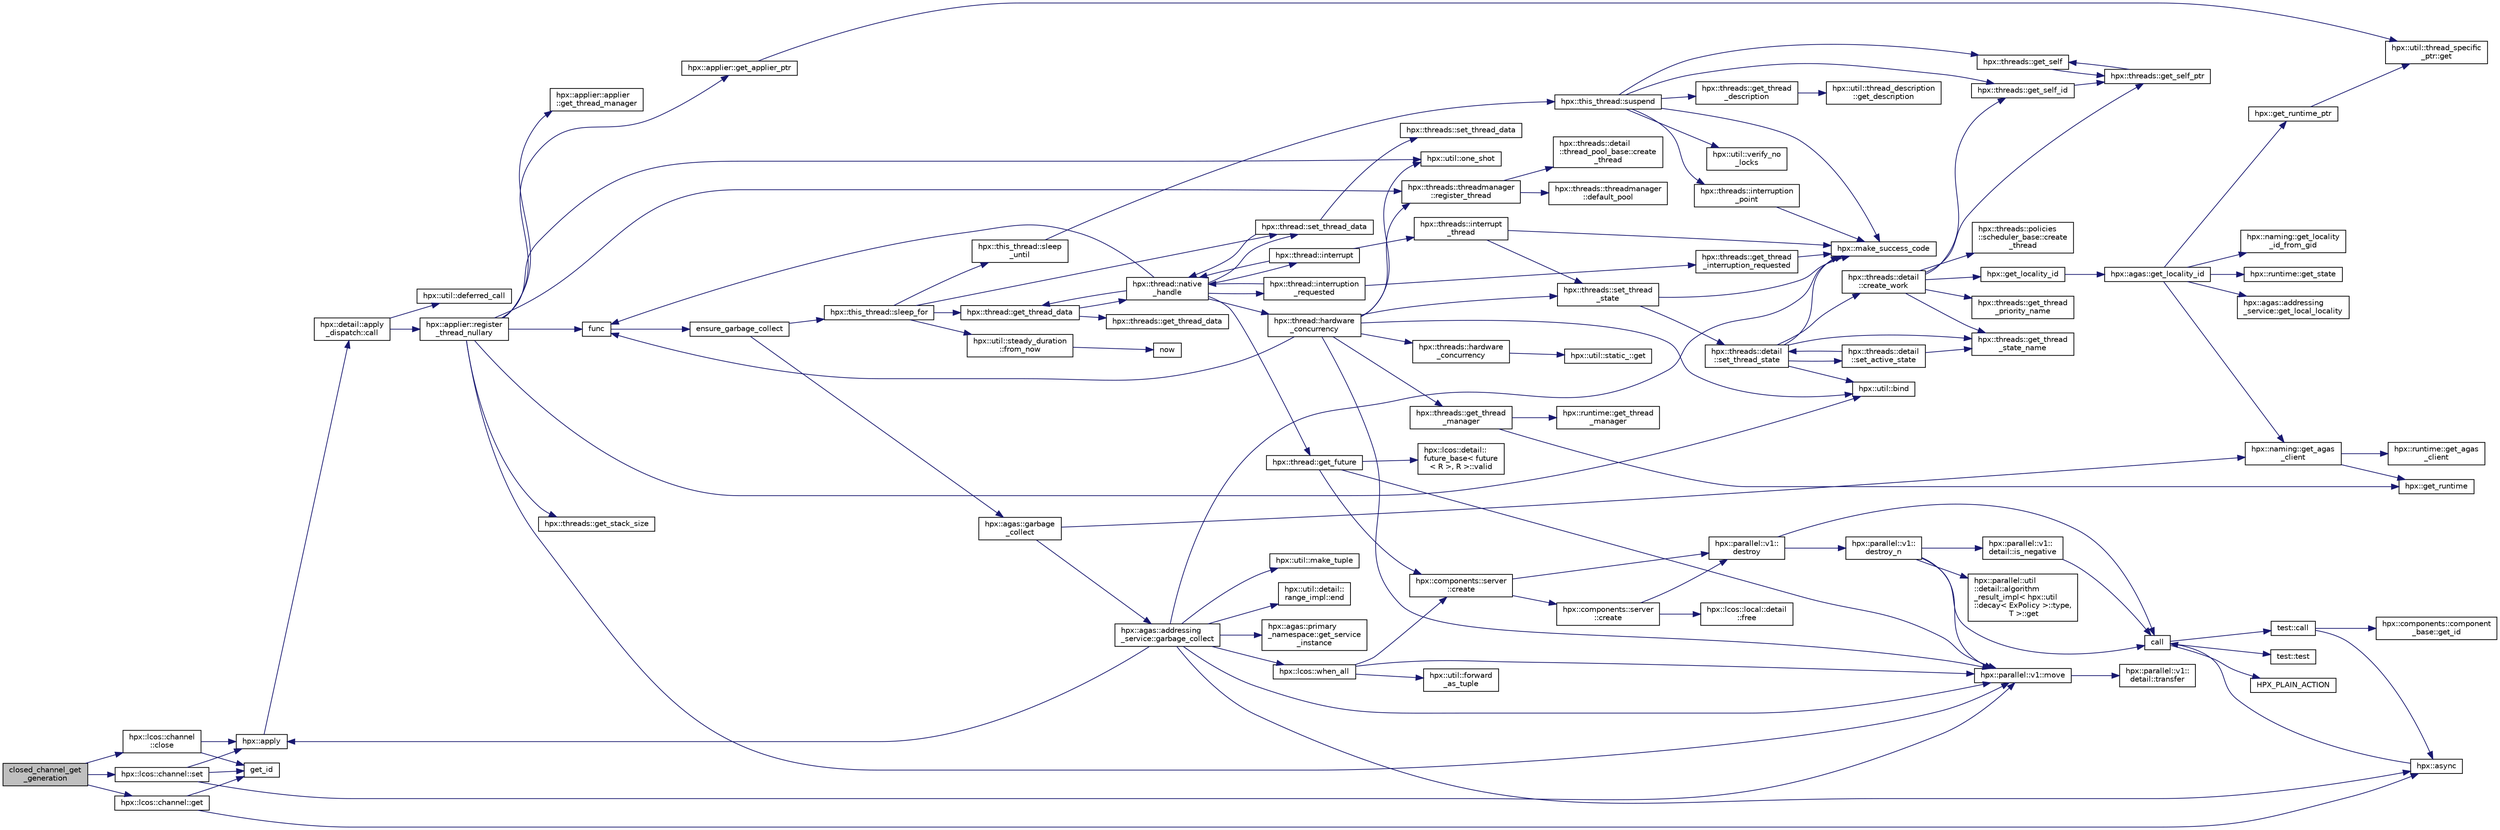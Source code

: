 digraph "closed_channel_get_generation"
{
  edge [fontname="Helvetica",fontsize="10",labelfontname="Helvetica",labelfontsize="10"];
  node [fontname="Helvetica",fontsize="10",shape=record];
  rankdir="LR";
  Node369 [label="closed_channel_get\l_generation",height=0.2,width=0.4,color="black", fillcolor="grey75", style="filled", fontcolor="black"];
  Node369 -> Node370 [color="midnightblue",fontsize="10",style="solid",fontname="Helvetica"];
  Node370 [label="hpx::lcos::channel::set",height=0.2,width=0.4,color="black", fillcolor="white", style="filled",URL="$db/d40/classhpx_1_1lcos_1_1channel.html#a55b035fb8c7cac0b6f187884f04f8b6a"];
  Node370 -> Node371 [color="midnightblue",fontsize="10",style="solid",fontname="Helvetica"];
  Node371 [label="hpx::apply",height=0.2,width=0.4,color="black", fillcolor="white", style="filled",URL="$d8/d83/namespacehpx.html#aa87762f0db0731d385f3fdfdb25d59fc"];
  Node371 -> Node372 [color="midnightblue",fontsize="10",style="solid",fontname="Helvetica"];
  Node372 [label="hpx::detail::apply\l_dispatch::call",height=0.2,width=0.4,color="black", fillcolor="white", style="filled",URL="$db/de8/structhpx_1_1detail_1_1apply__dispatch.html#a0755fab16d281e74bcff0f8045be9459"];
  Node372 -> Node373 [color="midnightblue",fontsize="10",style="solid",fontname="Helvetica"];
  Node373 [label="hpx::applier::register\l_thread_nullary",height=0.2,width=0.4,color="black", fillcolor="white", style="filled",URL="$d8/dcb/namespacehpx_1_1applier.html#a401cd1145927e58d74d1eb52aaccd936"];
  Node373 -> Node374 [color="midnightblue",fontsize="10",style="solid",fontname="Helvetica"];
  Node374 [label="hpx::applier::get_applier_ptr",height=0.2,width=0.4,color="black", fillcolor="white", style="filled",URL="$d8/dcb/namespacehpx_1_1applier.html#a617483cf2b77ad3a0aa428ade7b35299"];
  Node374 -> Node375 [color="midnightblue",fontsize="10",style="solid",fontname="Helvetica"];
  Node375 [label="hpx::util::thread_specific\l_ptr::get",height=0.2,width=0.4,color="black", fillcolor="white", style="filled",URL="$d4/d4c/structhpx_1_1util_1_1thread__specific__ptr.html#a3b27d8520710478aa41d1f74206bdba9"];
  Node373 -> Node376 [color="midnightblue",fontsize="10",style="solid",fontname="Helvetica"];
  Node376 [label="func",height=0.2,width=0.4,color="black", fillcolor="white", style="filled",URL="$d8/dfd/id__type__ref__counting__1032_8cpp.html#ab811b86ea5107ffb3351fcaa29d2c652"];
  Node376 -> Node377 [color="midnightblue",fontsize="10",style="solid",fontname="Helvetica"];
  Node377 [label="ensure_garbage_collect",height=0.2,width=0.4,color="black", fillcolor="white", style="filled",URL="$d8/dfd/id__type__ref__counting__1032_8cpp.html#a5264b94bf7c262ac0e521fb290d476d5"];
  Node377 -> Node378 [color="midnightblue",fontsize="10",style="solid",fontname="Helvetica"];
  Node378 [label="hpx::this_thread::sleep_for",height=0.2,width=0.4,color="black", fillcolor="white", style="filled",URL="$d9/d52/namespacehpx_1_1this__thread.html#afc042a5a5fa52eef2d1d177a343435cf"];
  Node378 -> Node379 [color="midnightblue",fontsize="10",style="solid",fontname="Helvetica"];
  Node379 [label="hpx::this_thread::sleep\l_until",height=0.2,width=0.4,color="black", fillcolor="white", style="filled",URL="$d9/d52/namespacehpx_1_1this__thread.html#ae12a853980115b23ff0ab8ca06622658"];
  Node379 -> Node380 [color="midnightblue",fontsize="10",style="solid",fontname="Helvetica"];
  Node380 [label="hpx::this_thread::suspend",height=0.2,width=0.4,color="black", fillcolor="white", style="filled",URL="$d9/d52/namespacehpx_1_1this__thread.html#aca220026fb3014c0881d129fe31c0073"];
  Node380 -> Node381 [color="midnightblue",fontsize="10",style="solid",fontname="Helvetica"];
  Node381 [label="hpx::threads::get_self",height=0.2,width=0.4,color="black", fillcolor="white", style="filled",URL="$d7/d28/namespacehpx_1_1threads.html#a07daf4d6d29233f20d66d41ab7b5b8e8"];
  Node381 -> Node382 [color="midnightblue",fontsize="10",style="solid",fontname="Helvetica"];
  Node382 [label="hpx::threads::get_self_ptr",height=0.2,width=0.4,color="black", fillcolor="white", style="filled",URL="$d7/d28/namespacehpx_1_1threads.html#a22877ae347ad884cde3a51397dad6c53"];
  Node382 -> Node381 [color="midnightblue",fontsize="10",style="solid",fontname="Helvetica"];
  Node380 -> Node383 [color="midnightblue",fontsize="10",style="solid",fontname="Helvetica"];
  Node383 [label="hpx::threads::get_self_id",height=0.2,width=0.4,color="black", fillcolor="white", style="filled",URL="$d7/d28/namespacehpx_1_1threads.html#afafe0f900b9fac3d4ed3c747625c1cfe"];
  Node383 -> Node382 [color="midnightblue",fontsize="10",style="solid",fontname="Helvetica"];
  Node380 -> Node384 [color="midnightblue",fontsize="10",style="solid",fontname="Helvetica"];
  Node384 [label="hpx::threads::interruption\l_point",height=0.2,width=0.4,color="black", fillcolor="white", style="filled",URL="$d7/d28/namespacehpx_1_1threads.html#ada6ec56a12b050707311d8c628089059"];
  Node384 -> Node385 [color="midnightblue",fontsize="10",style="solid",fontname="Helvetica"];
  Node385 [label="hpx::make_success_code",height=0.2,width=0.4,color="black", fillcolor="white", style="filled",URL="$d8/d83/namespacehpx.html#a0e8512a8f49e2a6c8185061181419d8f",tooltip="Returns error_code(hpx::success, \"success\", mode). "];
  Node380 -> Node386 [color="midnightblue",fontsize="10",style="solid",fontname="Helvetica"];
  Node386 [label="hpx::util::verify_no\l_locks",height=0.2,width=0.4,color="black", fillcolor="white", style="filled",URL="$df/dad/namespacehpx_1_1util.html#ae0e1837ee6f09b79b26c2e788d2e9fc9"];
  Node380 -> Node387 [color="midnightblue",fontsize="10",style="solid",fontname="Helvetica"];
  Node387 [label="hpx::threads::get_thread\l_description",height=0.2,width=0.4,color="black", fillcolor="white", style="filled",URL="$d7/d28/namespacehpx_1_1threads.html#a42fc18a7a680f4e8bc633a4b4c956701"];
  Node387 -> Node388 [color="midnightblue",fontsize="10",style="solid",fontname="Helvetica"];
  Node388 [label="hpx::util::thread_description\l::get_description",height=0.2,width=0.4,color="black", fillcolor="white", style="filled",URL="$df/d9e/structhpx_1_1util_1_1thread__description.html#a8c834e14eca6eb228188022577f9f952"];
  Node380 -> Node385 [color="midnightblue",fontsize="10",style="solid",fontname="Helvetica"];
  Node378 -> Node389 [color="midnightblue",fontsize="10",style="solid",fontname="Helvetica"];
  Node389 [label="hpx::util::steady_duration\l::from_now",height=0.2,width=0.4,color="black", fillcolor="white", style="filled",URL="$d9/d4f/classhpx_1_1util_1_1steady__duration.html#a0132206d767cd0f7395507b40111a153"];
  Node389 -> Node390 [color="midnightblue",fontsize="10",style="solid",fontname="Helvetica"];
  Node390 [label="now",height=0.2,width=0.4,color="black", fillcolor="white", style="filled",URL="$de/db3/1d__stencil__1__omp_8cpp.html#a89e9667753dccfac455bd37a7a3a7b16"];
  Node378 -> Node391 [color="midnightblue",fontsize="10",style="solid",fontname="Helvetica"];
  Node391 [label="hpx::thread::get_thread_data",height=0.2,width=0.4,color="black", fillcolor="white", style="filled",URL="$de/d9b/classhpx_1_1thread.html#a4535ef82cec3b953d2c941d20e3e3904"];
  Node391 -> Node392 [color="midnightblue",fontsize="10",style="solid",fontname="Helvetica"];
  Node392 [label="hpx::threads::get_thread_data",height=0.2,width=0.4,color="black", fillcolor="white", style="filled",URL="$d7/d28/namespacehpx_1_1threads.html#a8737931ff6303807225f735b2b384ae4"];
  Node391 -> Node393 [color="midnightblue",fontsize="10",style="solid",fontname="Helvetica"];
  Node393 [label="hpx::thread::native\l_handle",height=0.2,width=0.4,color="black", fillcolor="white", style="filled",URL="$de/d9b/classhpx_1_1thread.html#acf48190d264ab64c1c4ec99d0b421b5a"];
  Node393 -> Node394 [color="midnightblue",fontsize="10",style="solid",fontname="Helvetica"];
  Node394 [label="hpx::thread::hardware\l_concurrency",height=0.2,width=0.4,color="black", fillcolor="white", style="filled",URL="$de/d9b/classhpx_1_1thread.html#a8e4fff210e02485ba493bc3a2a956c03"];
  Node394 -> Node395 [color="midnightblue",fontsize="10",style="solid",fontname="Helvetica"];
  Node395 [label="hpx::threads::hardware\l_concurrency",height=0.2,width=0.4,color="black", fillcolor="white", style="filled",URL="$d7/d28/namespacehpx_1_1threads.html#aa8752a235478d2ad7b5ac467b63ab527"];
  Node395 -> Node396 [color="midnightblue",fontsize="10",style="solid",fontname="Helvetica"];
  Node396 [label="hpx::util::static_::get",height=0.2,width=0.4,color="black", fillcolor="white", style="filled",URL="$d3/dbb/structhpx_1_1util_1_1static__.html#a2967c633948a3bf17a3b5405ef5a8318"];
  Node394 -> Node376 [color="midnightblue",fontsize="10",style="solid",fontname="Helvetica"];
  Node394 -> Node397 [color="midnightblue",fontsize="10",style="solid",fontname="Helvetica"];
  Node397 [label="hpx::util::bind",height=0.2,width=0.4,color="black", fillcolor="white", style="filled",URL="$df/dad/namespacehpx_1_1util.html#ad844caedf82a0173d6909d910c3e48c6"];
  Node394 -> Node398 [color="midnightblue",fontsize="10",style="solid",fontname="Helvetica"];
  Node398 [label="hpx::util::one_shot",height=0.2,width=0.4,color="black", fillcolor="white", style="filled",URL="$df/dad/namespacehpx_1_1util.html#a273e61be42a72415291e0ec0a4f28c7a"];
  Node394 -> Node399 [color="midnightblue",fontsize="10",style="solid",fontname="Helvetica"];
  Node399 [label="hpx::parallel::v1::move",height=0.2,width=0.4,color="black", fillcolor="white", style="filled",URL="$db/db9/namespacehpx_1_1parallel_1_1v1.html#aa7c4ede081ce786c9d1eb1adff495cfc"];
  Node399 -> Node400 [color="midnightblue",fontsize="10",style="solid",fontname="Helvetica"];
  Node400 [label="hpx::parallel::v1::\ldetail::transfer",height=0.2,width=0.4,color="black", fillcolor="white", style="filled",URL="$d2/ddd/namespacehpx_1_1parallel_1_1v1_1_1detail.html#ab1b56a05e1885ca7cc7ffa1804dd2f3c"];
  Node394 -> Node401 [color="midnightblue",fontsize="10",style="solid",fontname="Helvetica"];
  Node401 [label="hpx::threads::get_thread\l_manager",height=0.2,width=0.4,color="black", fillcolor="white", style="filled",URL="$d7/d28/namespacehpx_1_1threads.html#a076973c3a53beadde7d967e22c4f6cce"];
  Node401 -> Node402 [color="midnightblue",fontsize="10",style="solid",fontname="Helvetica"];
  Node402 [label="hpx::get_runtime",height=0.2,width=0.4,color="black", fillcolor="white", style="filled",URL="$d8/d83/namespacehpx.html#aef902cc6c7dd3b9fbadf34d1e850a070"];
  Node401 -> Node403 [color="midnightblue",fontsize="10",style="solid",fontname="Helvetica"];
  Node403 [label="hpx::runtime::get_thread\l_manager",height=0.2,width=0.4,color="black", fillcolor="white", style="filled",URL="$d0/d7b/classhpx_1_1runtime.html#a865b12d57fcd44a8d3dda3e35414f563"];
  Node394 -> Node404 [color="midnightblue",fontsize="10",style="solid",fontname="Helvetica"];
  Node404 [label="hpx::threads::threadmanager\l::register_thread",height=0.2,width=0.4,color="black", fillcolor="white", style="filled",URL="$d5/daa/classhpx_1_1threads_1_1threadmanager.html#a7f79c7578e08a60ca45eb276ce8133d8"];
  Node404 -> Node405 [color="midnightblue",fontsize="10",style="solid",fontname="Helvetica"];
  Node405 [label="hpx::threads::threadmanager\l::default_pool",height=0.2,width=0.4,color="black", fillcolor="white", style="filled",URL="$d5/daa/classhpx_1_1threads_1_1threadmanager.html#a851f067d03b5dd1c5e6a9a6a841e05df"];
  Node404 -> Node406 [color="midnightblue",fontsize="10",style="solid",fontname="Helvetica"];
  Node406 [label="hpx::threads::detail\l::thread_pool_base::create\l_thread",height=0.2,width=0.4,color="black", fillcolor="white", style="filled",URL="$de/dae/classhpx_1_1threads_1_1detail_1_1thread__pool__base.html#ad35d3779eef6f4528e62a26d71b34b34"];
  Node394 -> Node407 [color="midnightblue",fontsize="10",style="solid",fontname="Helvetica"];
  Node407 [label="hpx::threads::set_thread\l_state",height=0.2,width=0.4,color="black", fillcolor="white", style="filled",URL="$d7/d28/namespacehpx_1_1threads.html#ac0690ad16ad778bcc79dcd727cc33025",tooltip="Set the thread state of the thread referenced by the thread_id id. "];
  Node407 -> Node385 [color="midnightblue",fontsize="10",style="solid",fontname="Helvetica"];
  Node407 -> Node408 [color="midnightblue",fontsize="10",style="solid",fontname="Helvetica"];
  Node408 [label="hpx::threads::detail\l::set_thread_state",height=0.2,width=0.4,color="black", fillcolor="white", style="filled",URL="$d2/dd1/namespacehpx_1_1threads_1_1detail.html#af85ddc854c4a149bf1738eb1b111b9ab"];
  Node408 -> Node409 [color="midnightblue",fontsize="10",style="solid",fontname="Helvetica"];
  Node409 [label="hpx::threads::get_thread\l_state_name",height=0.2,width=0.4,color="black", fillcolor="white", style="filled",URL="$d7/d28/namespacehpx_1_1threads.html#a26f91ea8d2195f165c033241c5cd11db"];
  Node408 -> Node385 [color="midnightblue",fontsize="10",style="solid",fontname="Helvetica"];
  Node408 -> Node397 [color="midnightblue",fontsize="10",style="solid",fontname="Helvetica"];
  Node408 -> Node410 [color="midnightblue",fontsize="10",style="solid",fontname="Helvetica"];
  Node410 [label="hpx::threads::detail\l::set_active_state",height=0.2,width=0.4,color="black", fillcolor="white", style="filled",URL="$d2/dd1/namespacehpx_1_1threads_1_1detail.html#a45884a5bf04ad66a4f259231a3947e76"];
  Node410 -> Node409 [color="midnightblue",fontsize="10",style="solid",fontname="Helvetica"];
  Node410 -> Node408 [color="midnightblue",fontsize="10",style="solid",fontname="Helvetica"];
  Node408 -> Node411 [color="midnightblue",fontsize="10",style="solid",fontname="Helvetica"];
  Node411 [label="hpx::threads::detail\l::create_work",height=0.2,width=0.4,color="black", fillcolor="white", style="filled",URL="$d2/dd1/namespacehpx_1_1threads_1_1detail.html#ae22384a3c1b1a1940032fad068fb54b1"];
  Node411 -> Node409 [color="midnightblue",fontsize="10",style="solid",fontname="Helvetica"];
  Node411 -> Node412 [color="midnightblue",fontsize="10",style="solid",fontname="Helvetica"];
  Node412 [label="hpx::threads::get_thread\l_priority_name",height=0.2,width=0.4,color="black", fillcolor="white", style="filled",URL="$d7/d28/namespacehpx_1_1threads.html#a9c6b2fec0c1cf5b06ff83ce756ca6d42"];
  Node411 -> Node382 [color="midnightblue",fontsize="10",style="solid",fontname="Helvetica"];
  Node411 -> Node383 [color="midnightblue",fontsize="10",style="solid",fontname="Helvetica"];
  Node411 -> Node413 [color="midnightblue",fontsize="10",style="solid",fontname="Helvetica"];
  Node413 [label="hpx::get_locality_id",height=0.2,width=0.4,color="black", fillcolor="white", style="filled",URL="$d8/d83/namespacehpx.html#a158d7c54a657bb364c1704033010697b",tooltip="Return the number of the locality this function is being called from. "];
  Node413 -> Node414 [color="midnightblue",fontsize="10",style="solid",fontname="Helvetica"];
  Node414 [label="hpx::agas::get_locality_id",height=0.2,width=0.4,color="black", fillcolor="white", style="filled",URL="$dc/d54/namespacehpx_1_1agas.html#a491cc2ddecdf0f1a9129900caa6a4d3e"];
  Node414 -> Node415 [color="midnightblue",fontsize="10",style="solid",fontname="Helvetica"];
  Node415 [label="hpx::get_runtime_ptr",height=0.2,width=0.4,color="black", fillcolor="white", style="filled",URL="$d8/d83/namespacehpx.html#af29daf2bb3e01b4d6495a1742b6cce64"];
  Node415 -> Node375 [color="midnightblue",fontsize="10",style="solid",fontname="Helvetica"];
  Node414 -> Node416 [color="midnightblue",fontsize="10",style="solid",fontname="Helvetica"];
  Node416 [label="hpx::runtime::get_state",height=0.2,width=0.4,color="black", fillcolor="white", style="filled",URL="$d0/d7b/classhpx_1_1runtime.html#ab405f80e060dac95d624520f38b0524c"];
  Node414 -> Node417 [color="midnightblue",fontsize="10",style="solid",fontname="Helvetica"];
  Node417 [label="hpx::naming::get_agas\l_client",height=0.2,width=0.4,color="black", fillcolor="white", style="filled",URL="$d4/dc9/namespacehpx_1_1naming.html#a0408fffd5d34b620712a801b0ae3b032"];
  Node417 -> Node402 [color="midnightblue",fontsize="10",style="solid",fontname="Helvetica"];
  Node417 -> Node418 [color="midnightblue",fontsize="10",style="solid",fontname="Helvetica"];
  Node418 [label="hpx::runtime::get_agas\l_client",height=0.2,width=0.4,color="black", fillcolor="white", style="filled",URL="$d0/d7b/classhpx_1_1runtime.html#aeb5dddd30d6b9861669af8ad44d1a96a"];
  Node414 -> Node419 [color="midnightblue",fontsize="10",style="solid",fontname="Helvetica"];
  Node419 [label="hpx::agas::addressing\l_service::get_local_locality",height=0.2,width=0.4,color="black", fillcolor="white", style="filled",URL="$db/d58/structhpx_1_1agas_1_1addressing__service.html#ab52c19a37c2a7a006c6c15f90ad0539c"];
  Node414 -> Node420 [color="midnightblue",fontsize="10",style="solid",fontname="Helvetica"];
  Node420 [label="hpx::naming::get_locality\l_id_from_gid",height=0.2,width=0.4,color="black", fillcolor="white", style="filled",URL="$d4/dc9/namespacehpx_1_1naming.html#a7fd43037784560bd04fda9b49e33529f"];
  Node411 -> Node421 [color="midnightblue",fontsize="10",style="solid",fontname="Helvetica"];
  Node421 [label="hpx::threads::policies\l::scheduler_base::create\l_thread",height=0.2,width=0.4,color="black", fillcolor="white", style="filled",URL="$dd/d7e/structhpx_1_1threads_1_1policies_1_1scheduler__base.html#ad3b05cd7f363cc8e8410ce368c3794e0"];
  Node393 -> Node422 [color="midnightblue",fontsize="10",style="solid",fontname="Helvetica"];
  Node422 [label="hpx::thread::interrupt",height=0.2,width=0.4,color="black", fillcolor="white", style="filled",URL="$de/d9b/classhpx_1_1thread.html#ac34d0d033aa743c476a79dbc2e1a8a39"];
  Node422 -> Node423 [color="midnightblue",fontsize="10",style="solid",fontname="Helvetica"];
  Node423 [label="hpx::threads::interrupt\l_thread",height=0.2,width=0.4,color="black", fillcolor="white", style="filled",URL="$d7/d28/namespacehpx_1_1threads.html#a6bdda1a2aab61b9b13d274b5155d7e73"];
  Node423 -> Node385 [color="midnightblue",fontsize="10",style="solid",fontname="Helvetica"];
  Node423 -> Node407 [color="midnightblue",fontsize="10",style="solid",fontname="Helvetica"];
  Node422 -> Node393 [color="midnightblue",fontsize="10",style="solid",fontname="Helvetica"];
  Node393 -> Node424 [color="midnightblue",fontsize="10",style="solid",fontname="Helvetica"];
  Node424 [label="hpx::thread::interruption\l_requested",height=0.2,width=0.4,color="black", fillcolor="white", style="filled",URL="$de/d9b/classhpx_1_1thread.html#a33276bb4c20bbb0b1978944e18ef71b8"];
  Node424 -> Node425 [color="midnightblue",fontsize="10",style="solid",fontname="Helvetica"];
  Node425 [label="hpx::threads::get_thread\l_interruption_requested",height=0.2,width=0.4,color="black", fillcolor="white", style="filled",URL="$d7/d28/namespacehpx_1_1threads.html#ae64a7fdb8b5c8bac7be0c8282672a03b"];
  Node425 -> Node385 [color="midnightblue",fontsize="10",style="solid",fontname="Helvetica"];
  Node424 -> Node393 [color="midnightblue",fontsize="10",style="solid",fontname="Helvetica"];
  Node393 -> Node426 [color="midnightblue",fontsize="10",style="solid",fontname="Helvetica"];
  Node426 [label="hpx::thread::get_future",height=0.2,width=0.4,color="black", fillcolor="white", style="filled",URL="$de/d9b/classhpx_1_1thread.html#a87fdb0d8da826366fc190ed224900a64"];
  Node426 -> Node427 [color="midnightblue",fontsize="10",style="solid",fontname="Helvetica"];
  Node427 [label="hpx::lcos::detail::\lfuture_base\< future\l\< R \>, R \>::valid",height=0.2,width=0.4,color="black", fillcolor="white", style="filled",URL="$d5/dd7/classhpx_1_1lcos_1_1detail_1_1future__base.html#aaf7beb7374815614363033bd96573e75"];
  Node426 -> Node428 [color="midnightblue",fontsize="10",style="solid",fontname="Helvetica"];
  Node428 [label="hpx::components::server\l::create",height=0.2,width=0.4,color="black", fillcolor="white", style="filled",URL="$d2/da2/namespacehpx_1_1components_1_1server.html#ac776c89f3d68ceb910e8cee9fa937ab4",tooltip="Create arrays of components using their default constructor. "];
  Node428 -> Node429 [color="midnightblue",fontsize="10",style="solid",fontname="Helvetica"];
  Node429 [label="hpx::components::server\l::create",height=0.2,width=0.4,color="black", fillcolor="white", style="filled",URL="$d2/da2/namespacehpx_1_1components_1_1server.html#a77d26de181c97b444565e230577981bd"];
  Node429 -> Node430 [color="midnightblue",fontsize="10",style="solid",fontname="Helvetica"];
  Node430 [label="hpx::lcos::local::detail\l::free",height=0.2,width=0.4,color="black", fillcolor="white", style="filled",URL="$d4/dcb/namespacehpx_1_1lcos_1_1local_1_1detail.html#a55a940f019734e9bb045dc123cd80e48"];
  Node429 -> Node431 [color="midnightblue",fontsize="10",style="solid",fontname="Helvetica"];
  Node431 [label="hpx::parallel::v1::\ldestroy",height=0.2,width=0.4,color="black", fillcolor="white", style="filled",URL="$db/db9/namespacehpx_1_1parallel_1_1v1.html#acf303558375048e8a7cc9a2c2e09477f"];
  Node431 -> Node432 [color="midnightblue",fontsize="10",style="solid",fontname="Helvetica"];
  Node432 [label="call",height=0.2,width=0.4,color="black", fillcolor="white", style="filled",URL="$d2/d67/promise__1620_8cpp.html#a58357f0b82bc761e1d0b9091ed563a70"];
  Node432 -> Node433 [color="midnightblue",fontsize="10",style="solid",fontname="Helvetica"];
  Node433 [label="test::test",height=0.2,width=0.4,color="black", fillcolor="white", style="filled",URL="$d8/d89/structtest.html#ab42d5ece712d716b04cb3f686f297a26"];
  Node432 -> Node434 [color="midnightblue",fontsize="10",style="solid",fontname="Helvetica"];
  Node434 [label="HPX_PLAIN_ACTION",height=0.2,width=0.4,color="black", fillcolor="white", style="filled",URL="$d2/d67/promise__1620_8cpp.html#ab96aab827a4b1fcaf66cfe0ba83fef23"];
  Node432 -> Node435 [color="midnightblue",fontsize="10",style="solid",fontname="Helvetica"];
  Node435 [label="test::call",height=0.2,width=0.4,color="black", fillcolor="white", style="filled",URL="$d8/d89/structtest.html#aeb29e7ed6518b9426ccf1344c52620ae"];
  Node435 -> Node436 [color="midnightblue",fontsize="10",style="solid",fontname="Helvetica"];
  Node436 [label="hpx::async",height=0.2,width=0.4,color="black", fillcolor="white", style="filled",URL="$d8/d83/namespacehpx.html#acb7d8e37b73b823956ce144f9a57eaa4"];
  Node436 -> Node432 [color="midnightblue",fontsize="10",style="solid",fontname="Helvetica"];
  Node435 -> Node437 [color="midnightblue",fontsize="10",style="solid",fontname="Helvetica"];
  Node437 [label="hpx::components::component\l_base::get_id",height=0.2,width=0.4,color="black", fillcolor="white", style="filled",URL="$d2/de6/classhpx_1_1components_1_1component__base.html#a4c8fd93514039bdf01c48d66d82b19cd"];
  Node431 -> Node438 [color="midnightblue",fontsize="10",style="solid",fontname="Helvetica"];
  Node438 [label="hpx::parallel::v1::\ldestroy_n",height=0.2,width=0.4,color="black", fillcolor="white", style="filled",URL="$db/db9/namespacehpx_1_1parallel_1_1v1.html#a71d0691132a300690163f5636bcd5bd3"];
  Node438 -> Node439 [color="midnightblue",fontsize="10",style="solid",fontname="Helvetica"];
  Node439 [label="hpx::parallel::v1::\ldetail::is_negative",height=0.2,width=0.4,color="black", fillcolor="white", style="filled",URL="$d2/ddd/namespacehpx_1_1parallel_1_1v1_1_1detail.html#adf2e40fc4b20ad0fd442ee3118a4d527"];
  Node439 -> Node432 [color="midnightblue",fontsize="10",style="solid",fontname="Helvetica"];
  Node438 -> Node440 [color="midnightblue",fontsize="10",style="solid",fontname="Helvetica"];
  Node440 [label="hpx::parallel::util\l::detail::algorithm\l_result_impl\< hpx::util\l::decay\< ExPolicy \>::type,\l T \>::get",height=0.2,width=0.4,color="black", fillcolor="white", style="filled",URL="$d2/d42/structhpx_1_1parallel_1_1util_1_1detail_1_1algorithm__result__impl.html#ab5b051e8ec74eff5e0e62fd63f5d377e"];
  Node438 -> Node399 [color="midnightblue",fontsize="10",style="solid",fontname="Helvetica"];
  Node438 -> Node432 [color="midnightblue",fontsize="10",style="solid",fontname="Helvetica"];
  Node428 -> Node431 [color="midnightblue",fontsize="10",style="solid",fontname="Helvetica"];
  Node426 -> Node399 [color="midnightblue",fontsize="10",style="solid",fontname="Helvetica"];
  Node393 -> Node391 [color="midnightblue",fontsize="10",style="solid",fontname="Helvetica"];
  Node393 -> Node441 [color="midnightblue",fontsize="10",style="solid",fontname="Helvetica"];
  Node441 [label="hpx::thread::set_thread_data",height=0.2,width=0.4,color="black", fillcolor="white", style="filled",URL="$de/d9b/classhpx_1_1thread.html#a7317a3cf5251f3b33c990449570d4cea"];
  Node441 -> Node442 [color="midnightblue",fontsize="10",style="solid",fontname="Helvetica"];
  Node442 [label="hpx::threads::set_thread_data",height=0.2,width=0.4,color="black", fillcolor="white", style="filled",URL="$d7/d28/namespacehpx_1_1threads.html#a00a625acc149fce3ae38e4340454acf7"];
  Node441 -> Node393 [color="midnightblue",fontsize="10",style="solid",fontname="Helvetica"];
  Node393 -> Node376 [color="midnightblue",fontsize="10",style="solid",fontname="Helvetica"];
  Node378 -> Node441 [color="midnightblue",fontsize="10",style="solid",fontname="Helvetica"];
  Node377 -> Node443 [color="midnightblue",fontsize="10",style="solid",fontname="Helvetica"];
  Node443 [label="hpx::agas::garbage\l_collect",height=0.2,width=0.4,color="black", fillcolor="white", style="filled",URL="$dc/d54/namespacehpx_1_1agas.html#a951337adc4f9bd6df00a50737468e911"];
  Node443 -> Node417 [color="midnightblue",fontsize="10",style="solid",fontname="Helvetica"];
  Node443 -> Node444 [color="midnightblue",fontsize="10",style="solid",fontname="Helvetica"];
  Node444 [label="hpx::agas::addressing\l_service::garbage_collect",height=0.2,width=0.4,color="black", fillcolor="white", style="filled",URL="$db/d58/structhpx_1_1agas_1_1addressing__service.html#a87dcae0eacf6e62d5103ebf516d86f63"];
  Node444 -> Node385 [color="midnightblue",fontsize="10",style="solid",fontname="Helvetica"];
  Node444 -> Node445 [color="midnightblue",fontsize="10",style="solid",fontname="Helvetica"];
  Node445 [label="hpx::agas::primary\l_namespace::get_service\l_instance",height=0.2,width=0.4,color="black", fillcolor="white", style="filled",URL="$d1/d43/structhpx_1_1agas_1_1primary__namespace.html#a7630ff0f30ff8c23b13b4672c5350e2e"];
  Node444 -> Node446 [color="midnightblue",fontsize="10",style="solid",fontname="Helvetica"];
  Node446 [label="hpx::util::make_tuple",height=0.2,width=0.4,color="black", fillcolor="white", style="filled",URL="$df/dad/namespacehpx_1_1util.html#a06fa74211a987d208e013f400a9f5328"];
  Node444 -> Node447 [color="midnightblue",fontsize="10",style="solid",fontname="Helvetica"];
  Node447 [label="hpx::util::detail::\lrange_impl::end",height=0.2,width=0.4,color="black", fillcolor="white", style="filled",URL="$d4/d4a/namespacehpx_1_1util_1_1detail_1_1range__impl.html#afb2ea48b0902f52ee4d8b764807b4316"];
  Node444 -> Node371 [color="midnightblue",fontsize="10",style="solid",fontname="Helvetica"];
  Node444 -> Node399 [color="midnightblue",fontsize="10",style="solid",fontname="Helvetica"];
  Node444 -> Node436 [color="midnightblue",fontsize="10",style="solid",fontname="Helvetica"];
  Node444 -> Node448 [color="midnightblue",fontsize="10",style="solid",fontname="Helvetica"];
  Node448 [label="hpx::lcos::when_all",height=0.2,width=0.4,color="black", fillcolor="white", style="filled",URL="$d2/dc9/namespacehpx_1_1lcos.html#a1a6fb024d8690923fb185d5aee204d54"];
  Node448 -> Node449 [color="midnightblue",fontsize="10",style="solid",fontname="Helvetica"];
  Node449 [label="hpx::util::forward\l_as_tuple",height=0.2,width=0.4,color="black", fillcolor="white", style="filled",URL="$df/dad/namespacehpx_1_1util.html#ab7c31e3f24c3302a4f67b6735a6fa597"];
  Node448 -> Node399 [color="midnightblue",fontsize="10",style="solid",fontname="Helvetica"];
  Node448 -> Node428 [color="midnightblue",fontsize="10",style="solid",fontname="Helvetica"];
  Node373 -> Node397 [color="midnightblue",fontsize="10",style="solid",fontname="Helvetica"];
  Node373 -> Node398 [color="midnightblue",fontsize="10",style="solid",fontname="Helvetica"];
  Node373 -> Node399 [color="midnightblue",fontsize="10",style="solid",fontname="Helvetica"];
  Node373 -> Node450 [color="midnightblue",fontsize="10",style="solid",fontname="Helvetica"];
  Node450 [label="hpx::threads::get_stack_size",height=0.2,width=0.4,color="black", fillcolor="white", style="filled",URL="$d7/d28/namespacehpx_1_1threads.html#af597241b3c2785150be206737ca04aa6",tooltip="The get_stack_size function is part of the thread related API. It. "];
  Node373 -> Node451 [color="midnightblue",fontsize="10",style="solid",fontname="Helvetica"];
  Node451 [label="hpx::applier::applier\l::get_thread_manager",height=0.2,width=0.4,color="black", fillcolor="white", style="filled",URL="$da/dcb/classhpx_1_1applier_1_1applier.html#acc36d583973701e573be39da97bba866",tooltip="Access the thread-manager instance associated with this applier. "];
  Node373 -> Node404 [color="midnightblue",fontsize="10",style="solid",fontname="Helvetica"];
  Node372 -> Node452 [color="midnightblue",fontsize="10",style="solid",fontname="Helvetica"];
  Node452 [label="hpx::util::deferred_call",height=0.2,width=0.4,color="black", fillcolor="white", style="filled",URL="$df/dad/namespacehpx_1_1util.html#acdded623c658a7a3436f7e76bc9d881c"];
  Node370 -> Node453 [color="midnightblue",fontsize="10",style="solid",fontname="Helvetica"];
  Node453 [label="get_id",height=0.2,width=0.4,color="black", fillcolor="white", style="filled",URL="$d8/d3c/simple__future__continuation_8cpp.html#a64b28a4bbb16e7f78fc14c60466ddd8d"];
  Node370 -> Node399 [color="midnightblue",fontsize="10",style="solid",fontname="Helvetica"];
  Node369 -> Node454 [color="midnightblue",fontsize="10",style="solid",fontname="Helvetica"];
  Node454 [label="hpx::lcos::channel\l::close",height=0.2,width=0.4,color="black", fillcolor="white", style="filled",URL="$db/d40/classhpx_1_1lcos_1_1channel.html#a8f81ba812c55c241fd9a8b26f3869b63"];
  Node454 -> Node371 [color="midnightblue",fontsize="10",style="solid",fontname="Helvetica"];
  Node454 -> Node453 [color="midnightblue",fontsize="10",style="solid",fontname="Helvetica"];
  Node369 -> Node455 [color="midnightblue",fontsize="10",style="solid",fontname="Helvetica"];
  Node455 [label="hpx::lcos::channel::get",height=0.2,width=0.4,color="black", fillcolor="white", style="filled",URL="$db/d40/classhpx_1_1lcos_1_1channel.html#a9e5eb00de5cb512bc1319c3df58f911a"];
  Node455 -> Node436 [color="midnightblue",fontsize="10",style="solid",fontname="Helvetica"];
  Node455 -> Node453 [color="midnightblue",fontsize="10",style="solid",fontname="Helvetica"];
}
